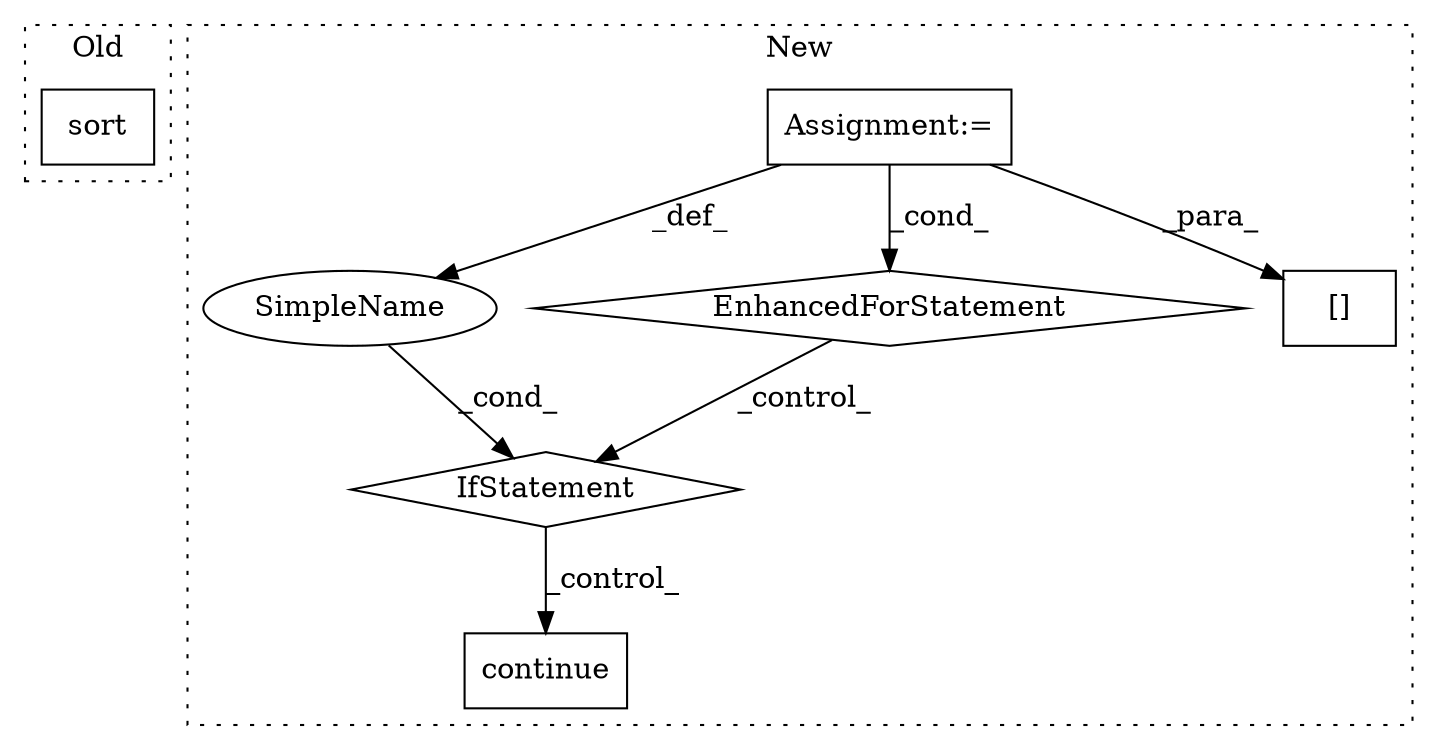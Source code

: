 digraph G {
subgraph cluster0 {
1 [label="sort" a="32" s="4299,4306" l="5,1" shape="box"];
label = "Old";
style="dotted";
}
subgraph cluster1 {
2 [label="continue" a="18" s="4428" l="9" shape="box"];
3 [label="IfStatement" a="25" s="4368,4414" l="4,2" shape="diamond"];
4 [label="SimpleName" a="42" s="" l="" shape="ellipse"];
5 [label="Assignment:=" a="7" s="4241,4321" l="53,2" shape="box"];
6 [label="EnhancedForStatement" a="70" s="4241,4321" l="53,2" shape="diamond"];
7 [label="[]" a="2" s="4336,4345" l="8,1" shape="box"];
label = "New";
style="dotted";
}
3 -> 2 [label="_control_"];
4 -> 3 [label="_cond_"];
5 -> 6 [label="_cond_"];
5 -> 4 [label="_def_"];
5 -> 7 [label="_para_"];
6 -> 3 [label="_control_"];
}